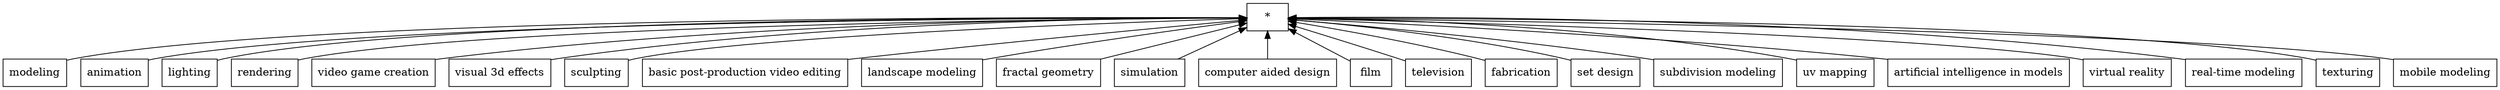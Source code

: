 digraph G { 
 rankdir=BT;
 subgraph ba { 
1 [shape=record,label="{modeling}"];
2 [shape=record,label="{animation}"];
3 [shape=record,label="{lighting}"];
4 [shape=record,label="{rendering}"];
5 [shape=record,label="{video game creation}"];
6 [shape=record,label="{visual 3d effects}"];
7 [shape=record,label="{sculpting}"];
8 [shape=record,label="{basic post-production video editing}"];
9 [shape=record,label="{landscape modeling}"];
10 [shape=record,label="{fractal geometry}"];
11 [shape=record,label="{simulation}"];
12 [shape=record,label="{computer aided design}"];
13 [shape=record,label="{film}"];
14 [shape=record,label="{television}"];
15 [shape=record,label="{fabrication}"];
16 [shape=record,label="{set design}"];
17 [shape=record,label="{subdivision modeling}"];
18 [shape=record,label="{uv mapping}"];
19 [shape=record,label="{artificial intelligence in models}"];
20 [shape=record,label="{virtual reality}"];
21 [shape=record,label="{real-time modeling}"];
22 [shape=record,label="{texturing}"];
23 [shape=record,label="{mobile modeling}"];
24 [shape=record,label="{*}"];
1 -> 24
2 -> 24
3 -> 24
4 -> 24
5 -> 24
6 -> 24
7 -> 24
8 -> 24
9 -> 24
10 -> 24
11 -> 24
12 -> 24
13 -> 24
14 -> 24
15 -> 24
16 -> 24
17 -> 24
18 -> 24
19 -> 24
20 -> 24
21 -> 24
22 -> 24
23 -> 24
}}
